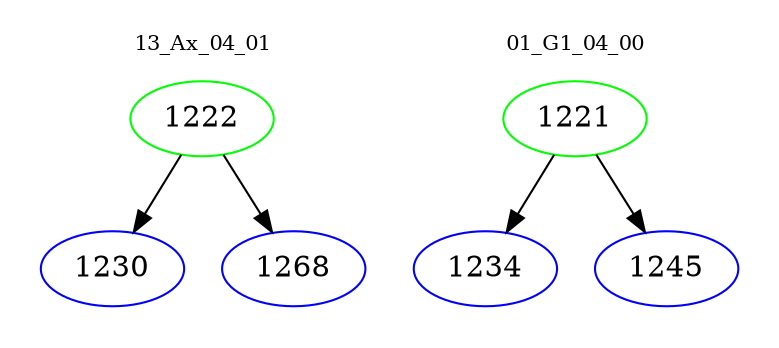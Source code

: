 digraph{
subgraph cluster_0 {
color = white
label = "13_Ax_04_01";
fontsize=10;
T0_1222 [label="1222", color="green"]
T0_1222 -> T0_1230 [color="black"]
T0_1230 [label="1230", color="blue"]
T0_1222 -> T0_1268 [color="black"]
T0_1268 [label="1268", color="blue"]
}
subgraph cluster_1 {
color = white
label = "01_G1_04_00";
fontsize=10;
T1_1221 [label="1221", color="green"]
T1_1221 -> T1_1234 [color="black"]
T1_1234 [label="1234", color="blue"]
T1_1221 -> T1_1245 [color="black"]
T1_1245 [label="1245", color="blue"]
}
}

